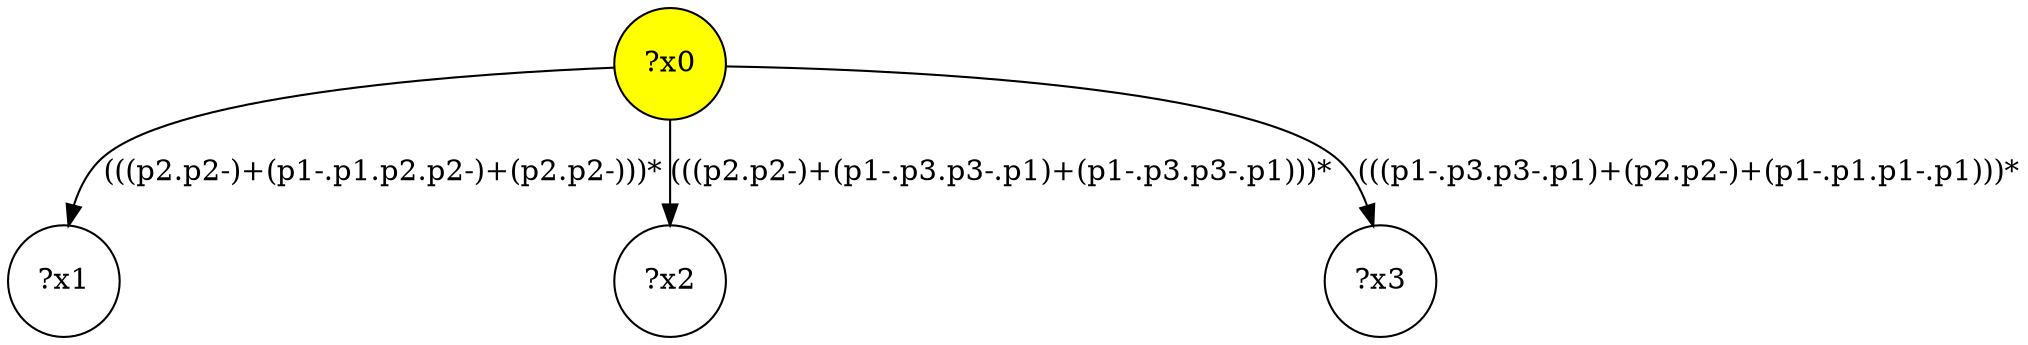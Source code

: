 digraph g {
	x0 [fillcolor="yellow", style="filled," shape=circle, label="?x0"];
	x1 [shape=circle, label="?x1"];
	x0 -> x1 [label="(((p2.p2-)+(p1-.p1.p2.p2-)+(p2.p2-)))*"];
	x2 [shape=circle, label="?x2"];
	x0 -> x2 [label="(((p2.p2-)+(p1-.p3.p3-.p1)+(p1-.p3.p3-.p1)))*"];
	x3 [shape=circle, label="?x3"];
	x0 -> x3 [label="(((p1-.p3.p3-.p1)+(p2.p2-)+(p1-.p1.p1-.p1)))*"];
}

